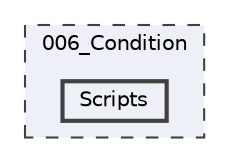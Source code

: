 digraph "006_Condition/Scripts"
{
 // LATEX_PDF_SIZE
  bgcolor="transparent";
  edge [fontname=Helvetica,fontsize=10,labelfontname=Helvetica,labelfontsize=10];
  node [fontname=Helvetica,fontsize=10,shape=box,height=0.2,width=0.4];
  compound=true
  subgraph clusterdir_1f36be4489307693b715e376daf1f492 {
    graph [ bgcolor="#edf0f7", pencolor="grey25", label="006_Condition", fontname=Helvetica,fontsize=10 style="filled,dashed", URL="dir_1f36be4489307693b715e376daf1f492.html",tooltip=""]
  dir_01ade49dfcdb2af2da321b60b199db8c [label="Scripts", fillcolor="#edf0f7", color="grey25", style="filled,bold", URL="dir_01ade49dfcdb2af2da321b60b199db8c.html",tooltip=""];
  }
}
